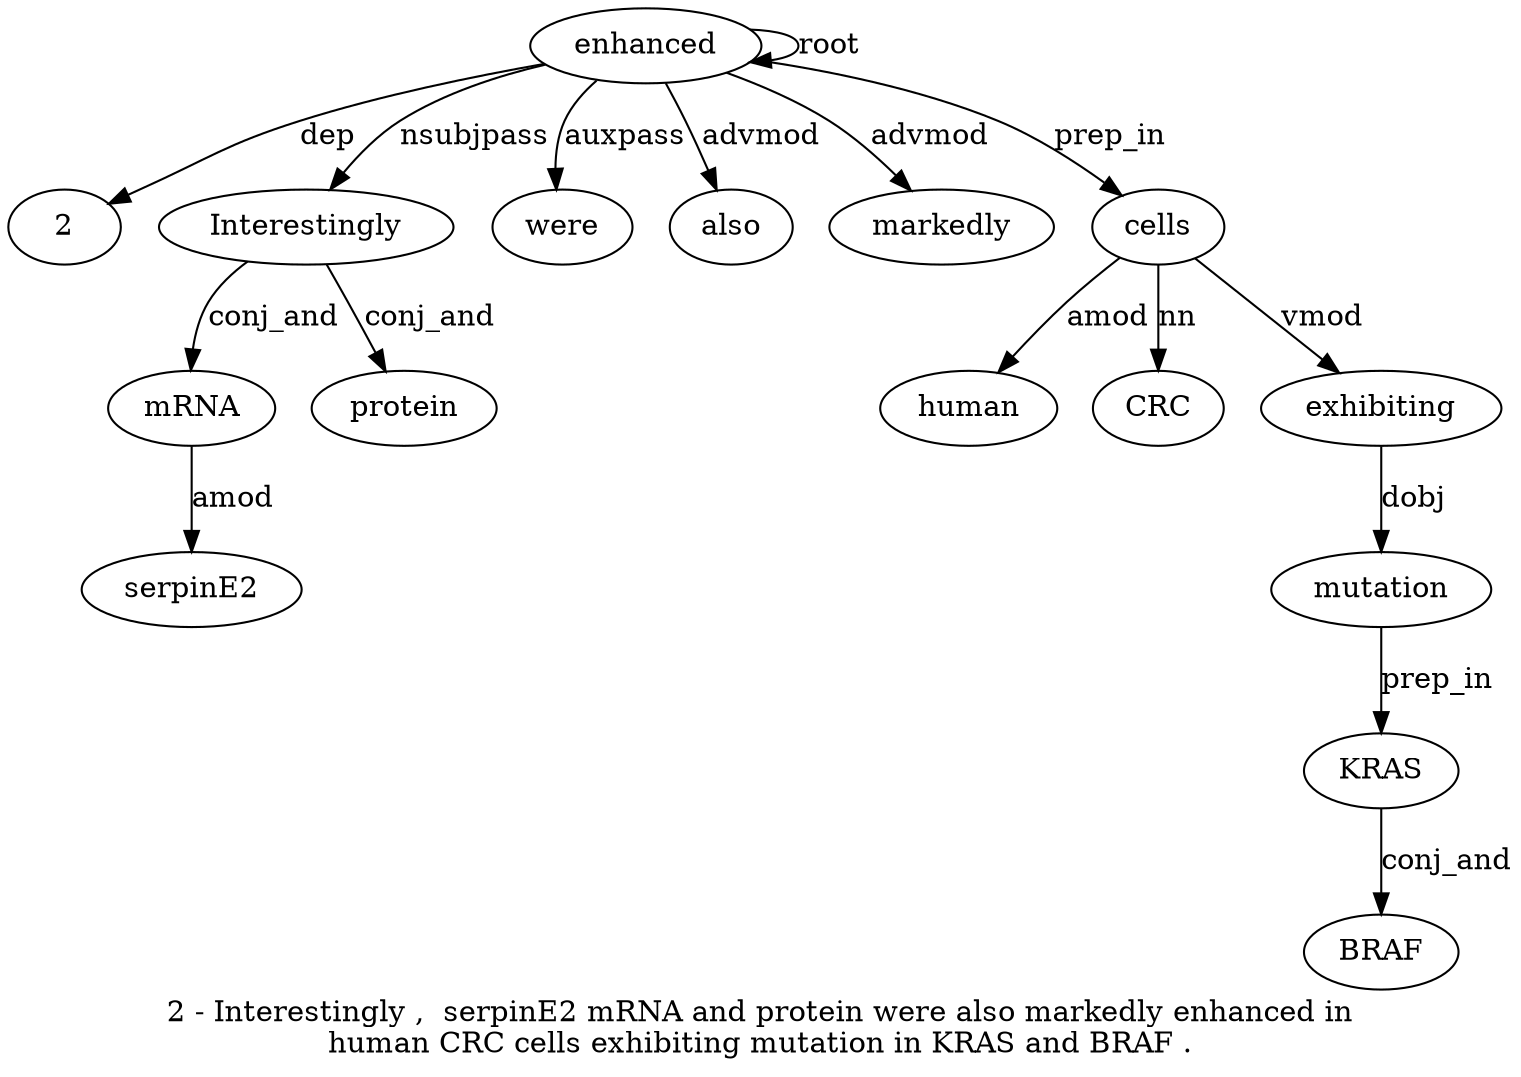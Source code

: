 digraph "2 - Interestingly ,  serpinE2 mRNA and protein were also markedly enhanced in human CRC cells exhibiting mutation in KRAS and BRAF ." {
label="2 - Interestingly ,  serpinE2 mRNA and protein were also markedly enhanced in
human CRC cells exhibiting mutation in KRAS and BRAF .";
enhanced12 [style=filled, fillcolor=white, label=enhanced];
21 [style=filled, fillcolor=white, label=2];
enhanced12 -> 21  [label=dep];
Interestingly3 [style=filled, fillcolor=white, label=Interestingly];
enhanced12 -> Interestingly3  [label=nsubjpass];
mRNA6 [style=filled, fillcolor=white, label=mRNA];
serpinE25 [style=filled, fillcolor=white, label=serpinE2];
mRNA6 -> serpinE25  [label=amod];
Interestingly3 -> mRNA6  [label=conj_and];
protein8 [style=filled, fillcolor=white, label=protein];
Interestingly3 -> protein8  [label=conj_and];
were9 [style=filled, fillcolor=white, label=were];
enhanced12 -> were9  [label=auxpass];
also10 [style=filled, fillcolor=white, label=also];
enhanced12 -> also10  [label=advmod];
markedly11 [style=filled, fillcolor=white, label=markedly];
enhanced12 -> markedly11  [label=advmod];
enhanced12 -> enhanced12  [label=root];
cells16 [style=filled, fillcolor=white, label=cells];
human14 [style=filled, fillcolor=white, label=human];
cells16 -> human14  [label=amod];
CRC15 [style=filled, fillcolor=white, label=CRC];
cells16 -> CRC15  [label=nn];
enhanced12 -> cells16  [label=prep_in];
exhibiting17 [style=filled, fillcolor=white, label=exhibiting];
cells16 -> exhibiting17  [label=vmod];
mutation18 [style=filled, fillcolor=white, label=mutation];
exhibiting17 -> mutation18  [label=dobj];
KRAS20 [style=filled, fillcolor=white, label=KRAS];
mutation18 -> KRAS20  [label=prep_in];
BRAF22 [style=filled, fillcolor=white, label=BRAF];
KRAS20 -> BRAF22  [label=conj_and];
}
